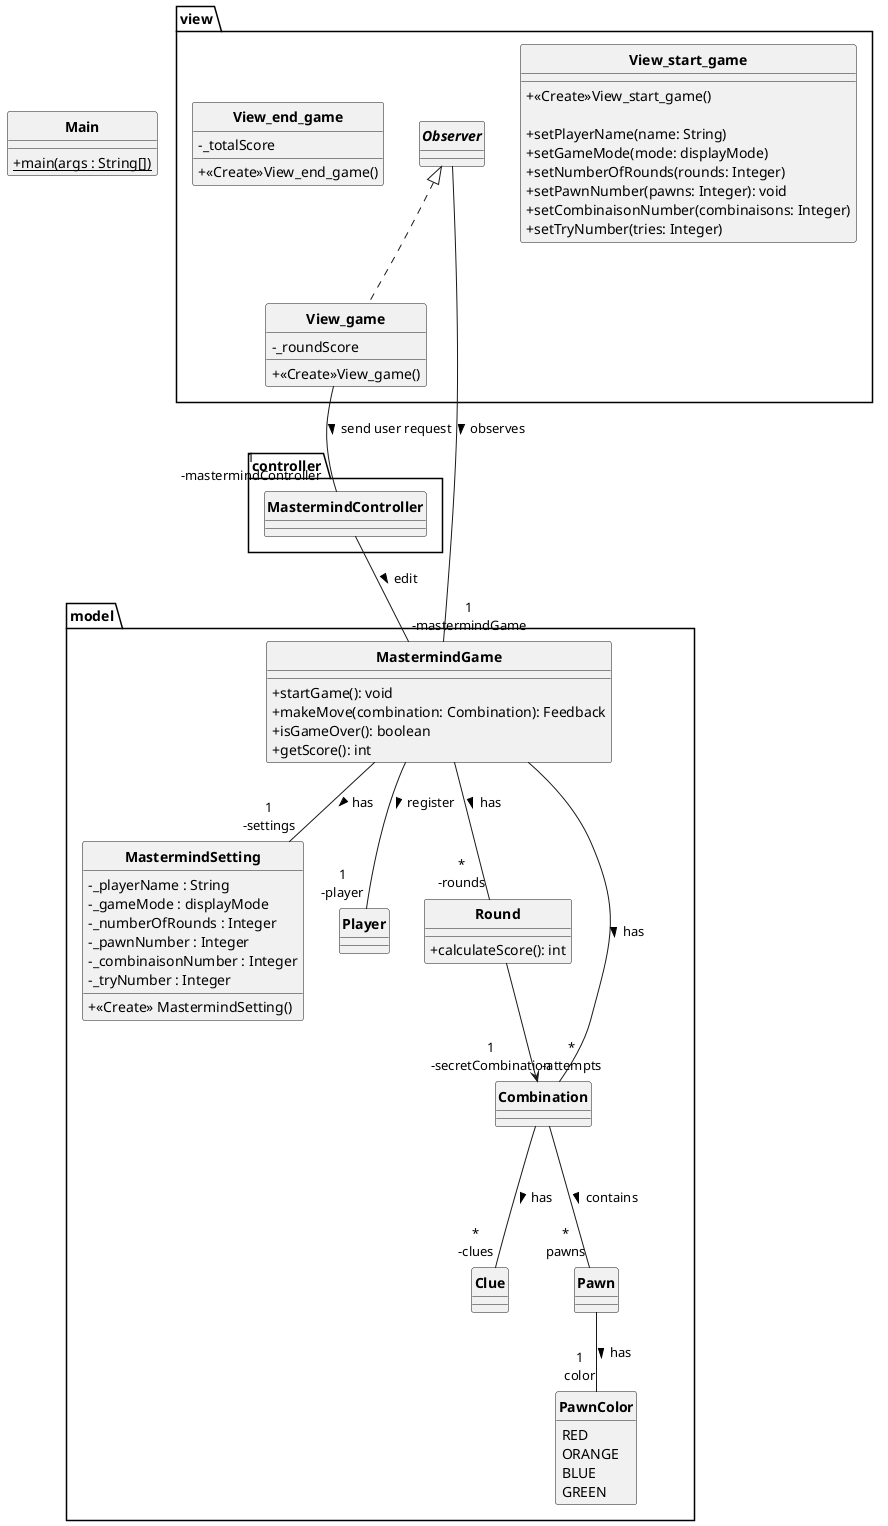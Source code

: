 @startuml
'https://plantuml.com/class-diagram

skinparam style strictuml
skinparam classAttributeIconSize 0
skinparam classFontStyle Bold
hide enum methods

class Main{
    + {static} main(args : String[])
}

' ICI METTRE QUE LE MAIN INSTANCIE LES CLASSES ETC...


package view{
    class View_start_game{

        + <<Create>>View_start_game()

        + setPlayerName(name: String)
        + setGameMode(mode: displayMode)
        + setNumberOfRounds(rounds: Integer)
        + setPawnNumber(pawns: Integer): void
        + setCombinaisonNumber(combinaisons: Integer)
        + setTryNumber(tries: Integer)
    }

    class View_game implements Observer{
        - _roundScore

        + <<Create>>View_game()
    }

    class View_end_game{
        - _totalScore

        + <<Create>>View_end_game()
    }

    interface Observer{

    }
}

package model{
    class MastermindGame {
      + startGame(): void
      + makeMove(combination: Combination): Feedback
      + isGameOver(): boolean
      + getScore(): int
    }

    class MastermindSetting{
        - _playerName : String
        - _gameMode : displayMode
        - _numberOfRounds : Integer
        - _pawnNumber : Integer
        - _combinaisonNumber : Integer
        - _tryNumber : Integer

        + <<Create>> MastermindSetting()
    }

    class Player{
    }

    class Round {
      + calculateScore(): int
    }

    class Combination{
    }


    class Clue{
    }

    class Pawn{

    }

    enum PawnColor{
        RED
        ORANGE
        BLUE
        GREEN
    }


}

package controller{
    class MastermindController{

    }

}

View_game --"1\n-mastermindController" MastermindController : send user request >


MastermindController --"1\n-mastermindGame" MastermindGame : edit >

MastermindGame --"1\n-settings" MastermindSetting : has >


Observer --- MastermindGame : observes >



MastermindGame --"*\n-rounds" Round : has >
MastermindGame --"1\n-secretCombination" Combination : has >

MastermindGame --"1\n-player" Player : register >




Combination ---"*\n-clues" Clue : has >

Pawn --"1\ncolor" PawnColor : has >
Combination ---"*\npawns" Pawn : contains >

Round --> "*\n-attempts" Combination

@enduml
